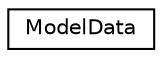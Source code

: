 digraph "Graphical Class Hierarchy"
{
 // LATEX_PDF_SIZE
  edge [fontname="Helvetica",fontsize="10",labelfontname="Helvetica",labelfontsize="10"];
  node [fontname="Helvetica",fontsize="10",shape=record];
  rankdir="LR";
  Node0 [label="ModelData",height=0.2,width=0.4,color="black", fillcolor="white", style="filled",URL="$classModelData.html",tooltip=" "];
}
